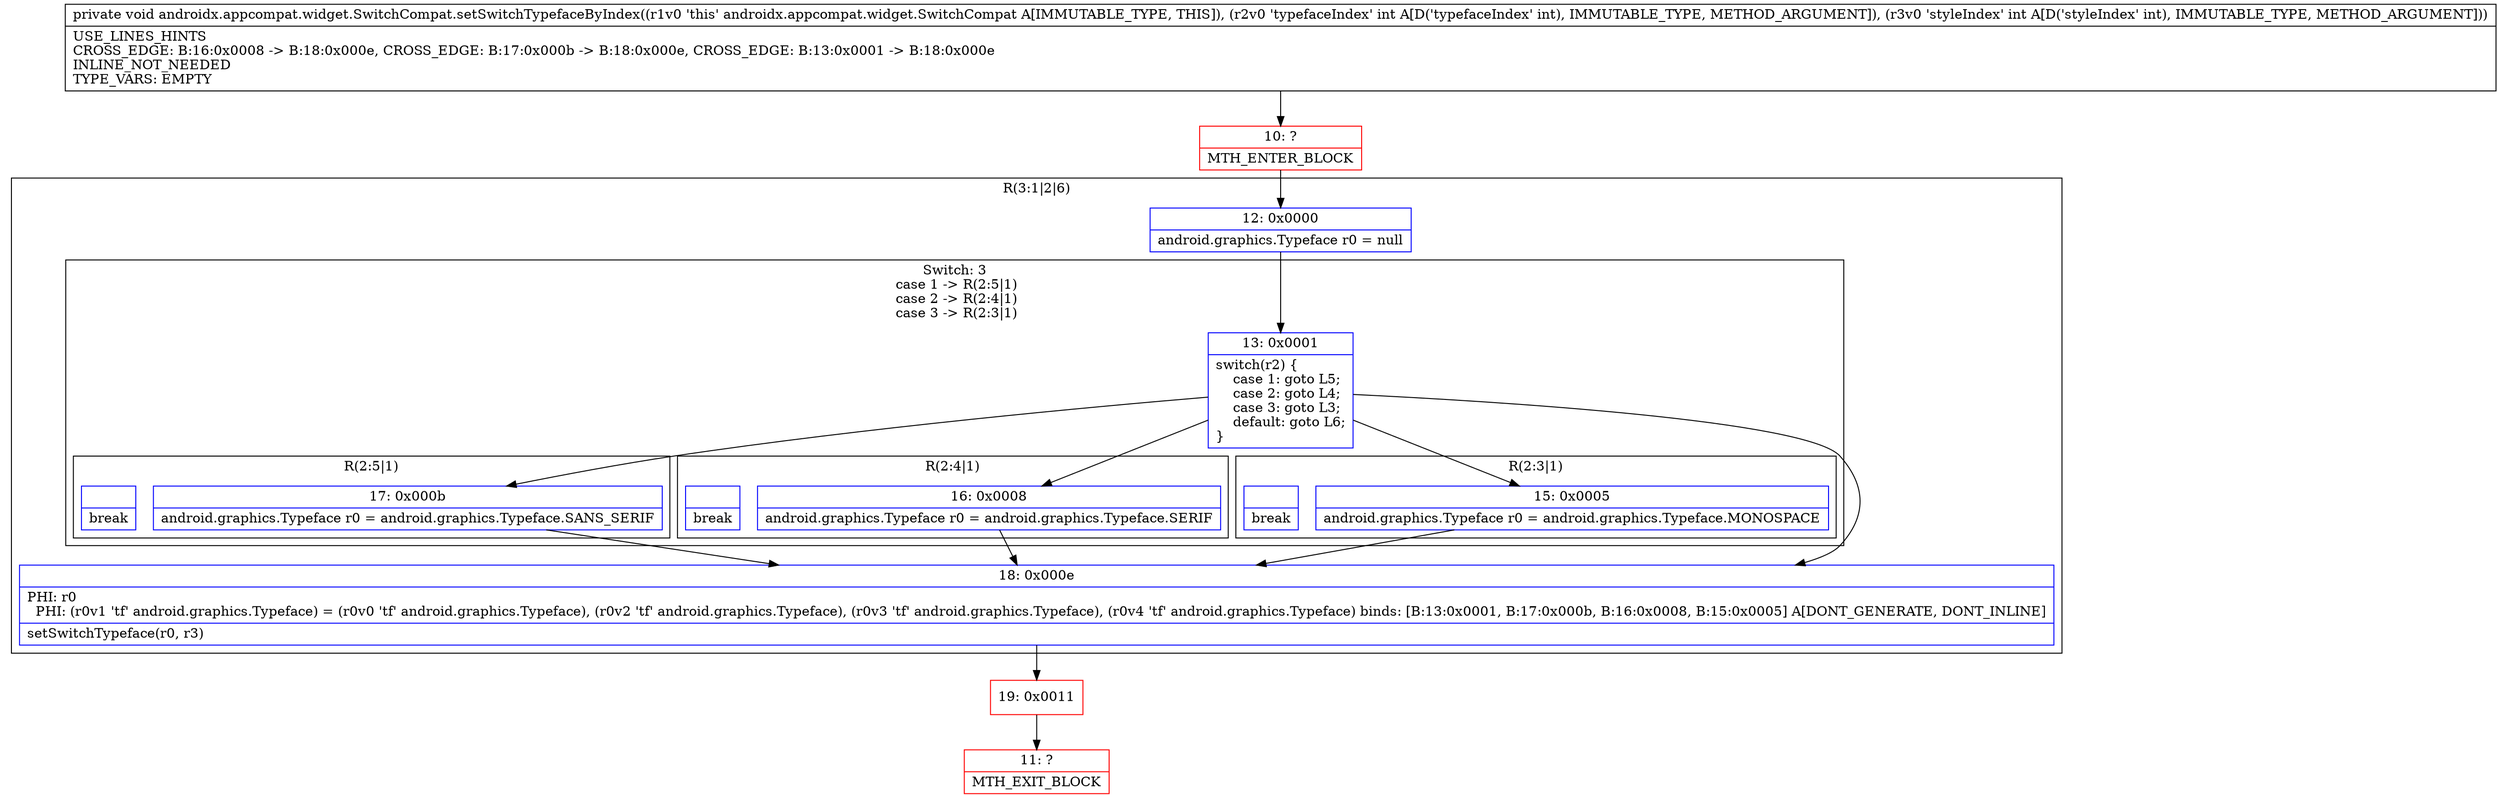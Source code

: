 digraph "CFG forandroidx.appcompat.widget.SwitchCompat.setSwitchTypefaceByIndex(II)V" {
subgraph cluster_Region_1773454221 {
label = "R(3:1|2|6)";
node [shape=record,color=blue];
Node_12 [shape=record,label="{12\:\ 0x0000|android.graphics.Typeface r0 = null\l}"];
subgraph cluster_SwitchRegion_520574188 {
label = "Switch: 3
 case 1 -> R(2:5|1)
 case 2 -> R(2:4|1)
 case 3 -> R(2:3|1)";
node [shape=record,color=blue];
Node_13 [shape=record,label="{13\:\ 0x0001|switch(r2) \{\l    case 1: goto L5;\l    case 2: goto L4;\l    case 3: goto L3;\l    default: goto L6;\l\}\l}"];
subgraph cluster_Region_1605797312 {
label = "R(2:5|1)";
node [shape=record,color=blue];
Node_17 [shape=record,label="{17\:\ 0x000b|android.graphics.Typeface r0 = android.graphics.Typeface.SANS_SERIF\l}"];
Node_InsnContainer_1642656711 [shape=record,label="{|break\l}"];
}
subgraph cluster_Region_1564374437 {
label = "R(2:4|1)";
node [shape=record,color=blue];
Node_16 [shape=record,label="{16\:\ 0x0008|android.graphics.Typeface r0 = android.graphics.Typeface.SERIF\l}"];
Node_InsnContainer_1815861242 [shape=record,label="{|break\l}"];
}
subgraph cluster_Region_1752222240 {
label = "R(2:3|1)";
node [shape=record,color=blue];
Node_15 [shape=record,label="{15\:\ 0x0005|android.graphics.Typeface r0 = android.graphics.Typeface.MONOSPACE\l}"];
Node_InsnContainer_1525638792 [shape=record,label="{|break\l}"];
}
}
Node_18 [shape=record,label="{18\:\ 0x000e|PHI: r0 \l  PHI: (r0v1 'tf' android.graphics.Typeface) = (r0v0 'tf' android.graphics.Typeface), (r0v2 'tf' android.graphics.Typeface), (r0v3 'tf' android.graphics.Typeface), (r0v4 'tf' android.graphics.Typeface) binds: [B:13:0x0001, B:17:0x000b, B:16:0x0008, B:15:0x0005] A[DONT_GENERATE, DONT_INLINE]\l|setSwitchTypeface(r0, r3)\l}"];
}
Node_10 [shape=record,color=red,label="{10\:\ ?|MTH_ENTER_BLOCK\l}"];
Node_19 [shape=record,color=red,label="{19\:\ 0x0011}"];
Node_11 [shape=record,color=red,label="{11\:\ ?|MTH_EXIT_BLOCK\l}"];
MethodNode[shape=record,label="{private void androidx.appcompat.widget.SwitchCompat.setSwitchTypefaceByIndex((r1v0 'this' androidx.appcompat.widget.SwitchCompat A[IMMUTABLE_TYPE, THIS]), (r2v0 'typefaceIndex' int A[D('typefaceIndex' int), IMMUTABLE_TYPE, METHOD_ARGUMENT]), (r3v0 'styleIndex' int A[D('styleIndex' int), IMMUTABLE_TYPE, METHOD_ARGUMENT]))  | USE_LINES_HINTS\lCROSS_EDGE: B:16:0x0008 \-\> B:18:0x000e, CROSS_EDGE: B:17:0x000b \-\> B:18:0x000e, CROSS_EDGE: B:13:0x0001 \-\> B:18:0x000e\lINLINE_NOT_NEEDED\lTYPE_VARS: EMPTY\l}"];
MethodNode -> Node_10;Node_12 -> Node_13;
Node_13 -> Node_15;
Node_13 -> Node_16;
Node_13 -> Node_17;
Node_13 -> Node_18;
Node_17 -> Node_18;
Node_16 -> Node_18;
Node_15 -> Node_18;
Node_18 -> Node_19;
Node_10 -> Node_12;
Node_19 -> Node_11;
}

